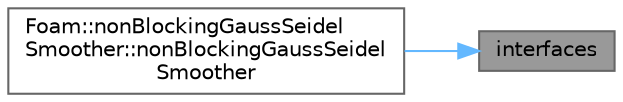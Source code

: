 digraph "interfaces"
{
 // LATEX_PDF_SIZE
  bgcolor="transparent";
  edge [fontname=Helvetica,fontsize=10,labelfontname=Helvetica,labelfontsize=10];
  node [fontname=Helvetica,fontsize=10,shape=box,height=0.2,width=0.4];
  rankdir="RL";
  Node1 [id="Node000001",label="interfaces",height=0.2,width=0.4,color="gray40", fillcolor="grey60", style="filled", fontcolor="black",tooltip=" "];
  Node1 -> Node2 [id="edge1_Node000001_Node000002",dir="back",color="steelblue1",style="solid",tooltip=" "];
  Node2 [id="Node000002",label="Foam::nonBlockingGaussSeidel\lSmoother::nonBlockingGaussSeidel\lSmoother",height=0.2,width=0.4,color="grey40", fillcolor="white", style="filled",URL="$classFoam_1_1nonBlockingGaussSeidelSmoother.html#a599bcc58d4e4b13f9b6014fb42a0d3f2",tooltip=" "];
}
